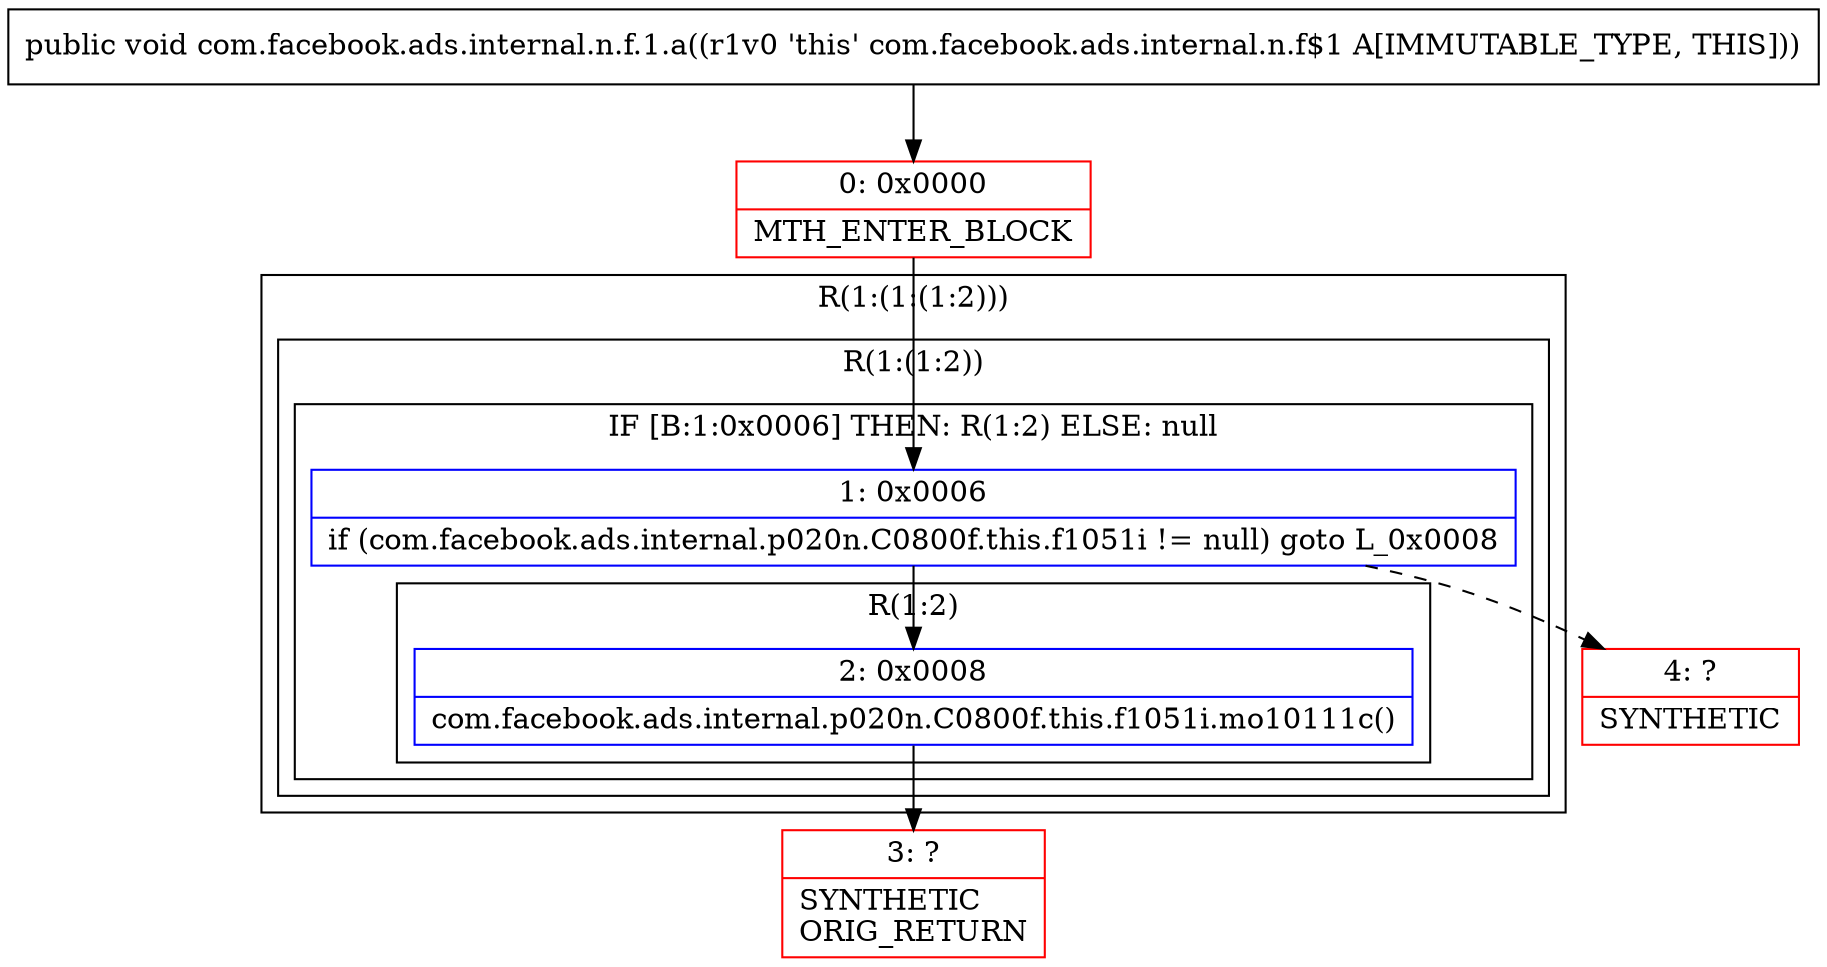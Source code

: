 digraph "CFG forcom.facebook.ads.internal.n.f.1.a()V" {
subgraph cluster_Region_2017473406 {
label = "R(1:(1:(1:2)))";
node [shape=record,color=blue];
subgraph cluster_Region_864793110 {
label = "R(1:(1:2))";
node [shape=record,color=blue];
subgraph cluster_IfRegion_1204443224 {
label = "IF [B:1:0x0006] THEN: R(1:2) ELSE: null";
node [shape=record,color=blue];
Node_1 [shape=record,label="{1\:\ 0x0006|if (com.facebook.ads.internal.p020n.C0800f.this.f1051i != null) goto L_0x0008\l}"];
subgraph cluster_Region_1848231814 {
label = "R(1:2)";
node [shape=record,color=blue];
Node_2 [shape=record,label="{2\:\ 0x0008|com.facebook.ads.internal.p020n.C0800f.this.f1051i.mo10111c()\l}"];
}
}
}
}
Node_0 [shape=record,color=red,label="{0\:\ 0x0000|MTH_ENTER_BLOCK\l}"];
Node_3 [shape=record,color=red,label="{3\:\ ?|SYNTHETIC\lORIG_RETURN\l}"];
Node_4 [shape=record,color=red,label="{4\:\ ?|SYNTHETIC\l}"];
MethodNode[shape=record,label="{public void com.facebook.ads.internal.n.f.1.a((r1v0 'this' com.facebook.ads.internal.n.f$1 A[IMMUTABLE_TYPE, THIS])) }"];
MethodNode -> Node_0;
Node_1 -> Node_2;
Node_1 -> Node_4[style=dashed];
Node_2 -> Node_3;
Node_0 -> Node_1;
}

